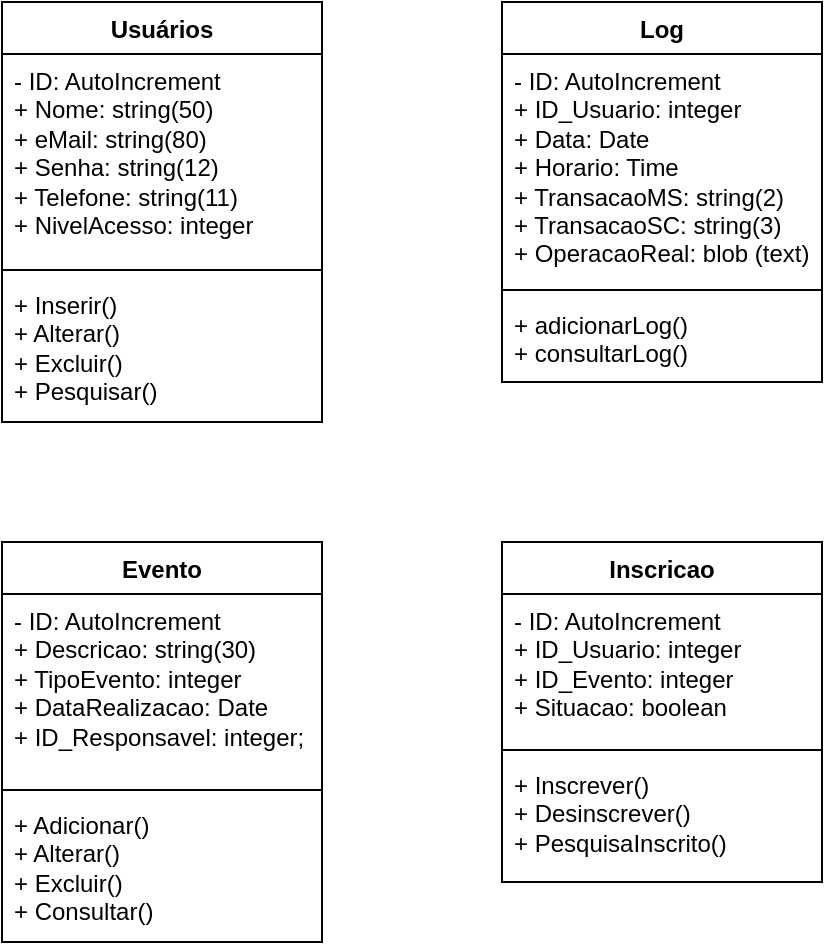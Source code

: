 <mxfile version="21.7.2" type="github">
  <diagram name="Página-1" id="pJbu8q1TlLxp4YdaZxUQ">
    <mxGraphModel dx="880" dy="432" grid="1" gridSize="10" guides="1" tooltips="1" connect="1" arrows="1" fold="1" page="1" pageScale="1" pageWidth="827" pageHeight="1169" math="0" shadow="0">
      <root>
        <mxCell id="0" />
        <mxCell id="1" parent="0" />
        <mxCell id="QZJBtZwxcG97d1Zqsxdi-1" value="Usuários" style="swimlane;fontStyle=1;align=center;verticalAlign=top;childLayout=stackLayout;horizontal=1;startSize=26;horizontalStack=0;resizeParent=1;resizeParentMax=0;resizeLast=0;collapsible=1;marginBottom=0;whiteSpace=wrap;html=1;" vertex="1" parent="1">
          <mxGeometry x="20" y="20" width="160" height="210" as="geometry" />
        </mxCell>
        <mxCell id="QZJBtZwxcG97d1Zqsxdi-2" value="- ID: AutoIncrement&lt;br&gt;+ Nome: string(50)&lt;br&gt;+ eMail: string(80)&lt;br&gt;+ Senha: string(12)&lt;br&gt;+ Telefone: string(11)&lt;br&gt;+ NivelAcesso: integer" style="text;strokeColor=none;fillColor=none;align=left;verticalAlign=top;spacingLeft=4;spacingRight=4;overflow=hidden;rotatable=0;points=[[0,0.5],[1,0.5]];portConstraint=eastwest;whiteSpace=wrap;html=1;" vertex="1" parent="QZJBtZwxcG97d1Zqsxdi-1">
          <mxGeometry y="26" width="160" height="104" as="geometry" />
        </mxCell>
        <mxCell id="QZJBtZwxcG97d1Zqsxdi-3" value="" style="line;strokeWidth=1;fillColor=none;align=left;verticalAlign=middle;spacingTop=-1;spacingLeft=3;spacingRight=3;rotatable=0;labelPosition=right;points=[];portConstraint=eastwest;strokeColor=inherit;" vertex="1" parent="QZJBtZwxcG97d1Zqsxdi-1">
          <mxGeometry y="130" width="160" height="8" as="geometry" />
        </mxCell>
        <mxCell id="QZJBtZwxcG97d1Zqsxdi-4" value="+ Inserir()&lt;br&gt;+ Alterar()&lt;br&gt;+ Excluir()&lt;br&gt;+ Pesquisar()" style="text;strokeColor=none;fillColor=none;align=left;verticalAlign=top;spacingLeft=4;spacingRight=4;overflow=hidden;rotatable=0;points=[[0,0.5],[1,0.5]];portConstraint=eastwest;whiteSpace=wrap;html=1;" vertex="1" parent="QZJBtZwxcG97d1Zqsxdi-1">
          <mxGeometry y="138" width="160" height="72" as="geometry" />
        </mxCell>
        <mxCell id="QZJBtZwxcG97d1Zqsxdi-5" value="Log" style="swimlane;fontStyle=1;align=center;verticalAlign=top;childLayout=stackLayout;horizontal=1;startSize=26;horizontalStack=0;resizeParent=1;resizeParentMax=0;resizeLast=0;collapsible=1;marginBottom=0;whiteSpace=wrap;html=1;" vertex="1" parent="1">
          <mxGeometry x="270" y="20" width="160" height="190" as="geometry" />
        </mxCell>
        <mxCell id="QZJBtZwxcG97d1Zqsxdi-6" value="- ID: AutoIncrement&lt;br&gt;+ ID_Usuario: integer&lt;br&gt;+ Data: Date&lt;br&gt;+ Horario: Time&lt;br&gt;+ TransacaoMS: string(2)&lt;br&gt;+ TransacaoSC: string(3)&lt;br&gt;+ OperacaoReal: blob (text)" style="text;strokeColor=none;fillColor=none;align=left;verticalAlign=top;spacingLeft=4;spacingRight=4;overflow=hidden;rotatable=0;points=[[0,0.5],[1,0.5]];portConstraint=eastwest;whiteSpace=wrap;html=1;" vertex="1" parent="QZJBtZwxcG97d1Zqsxdi-5">
          <mxGeometry y="26" width="160" height="114" as="geometry" />
        </mxCell>
        <mxCell id="QZJBtZwxcG97d1Zqsxdi-7" value="" style="line;strokeWidth=1;fillColor=none;align=left;verticalAlign=middle;spacingTop=-1;spacingLeft=3;spacingRight=3;rotatable=0;labelPosition=right;points=[];portConstraint=eastwest;strokeColor=inherit;" vertex="1" parent="QZJBtZwxcG97d1Zqsxdi-5">
          <mxGeometry y="140" width="160" height="8" as="geometry" />
        </mxCell>
        <mxCell id="QZJBtZwxcG97d1Zqsxdi-8" value="+ adicionarLog()&lt;br&gt;+ consultarLog()" style="text;strokeColor=none;fillColor=none;align=left;verticalAlign=top;spacingLeft=4;spacingRight=4;overflow=hidden;rotatable=0;points=[[0,0.5],[1,0.5]];portConstraint=eastwest;whiteSpace=wrap;html=1;" vertex="1" parent="QZJBtZwxcG97d1Zqsxdi-5">
          <mxGeometry y="148" width="160" height="42" as="geometry" />
        </mxCell>
        <mxCell id="QZJBtZwxcG97d1Zqsxdi-9" value="Evento" style="swimlane;fontStyle=1;align=center;verticalAlign=top;childLayout=stackLayout;horizontal=1;startSize=26;horizontalStack=0;resizeParent=1;resizeParentMax=0;resizeLast=0;collapsible=1;marginBottom=0;whiteSpace=wrap;html=1;" vertex="1" parent="1">
          <mxGeometry x="20" y="290" width="160" height="200" as="geometry" />
        </mxCell>
        <mxCell id="QZJBtZwxcG97d1Zqsxdi-10" value="- ID: AutoIncrement&lt;br&gt;+ Descricao: string(30)&lt;br&gt;+ TipoEvento: integer&lt;br&gt;+ DataRealizacao: Date&lt;br&gt;+ ID_Responsavel: integer;" style="text;strokeColor=none;fillColor=none;align=left;verticalAlign=top;spacingLeft=4;spacingRight=4;overflow=hidden;rotatable=0;points=[[0,0.5],[1,0.5]];portConstraint=eastwest;whiteSpace=wrap;html=1;" vertex="1" parent="QZJBtZwxcG97d1Zqsxdi-9">
          <mxGeometry y="26" width="160" height="94" as="geometry" />
        </mxCell>
        <mxCell id="QZJBtZwxcG97d1Zqsxdi-11" value="" style="line;strokeWidth=1;fillColor=none;align=left;verticalAlign=middle;spacingTop=-1;spacingLeft=3;spacingRight=3;rotatable=0;labelPosition=right;points=[];portConstraint=eastwest;strokeColor=inherit;" vertex="1" parent="QZJBtZwxcG97d1Zqsxdi-9">
          <mxGeometry y="120" width="160" height="8" as="geometry" />
        </mxCell>
        <mxCell id="QZJBtZwxcG97d1Zqsxdi-12" value="+ Adicionar()&lt;br&gt;+ Alterar()&lt;br&gt;+ Excluir()&lt;br&gt;+ Consultar()" style="text;strokeColor=none;fillColor=none;align=left;verticalAlign=top;spacingLeft=4;spacingRight=4;overflow=hidden;rotatable=0;points=[[0,0.5],[1,0.5]];portConstraint=eastwest;whiteSpace=wrap;html=1;" vertex="1" parent="QZJBtZwxcG97d1Zqsxdi-9">
          <mxGeometry y="128" width="160" height="72" as="geometry" />
        </mxCell>
        <mxCell id="QZJBtZwxcG97d1Zqsxdi-13" value="Inscricao" style="swimlane;fontStyle=1;align=center;verticalAlign=top;childLayout=stackLayout;horizontal=1;startSize=26;horizontalStack=0;resizeParent=1;resizeParentMax=0;resizeLast=0;collapsible=1;marginBottom=0;whiteSpace=wrap;html=1;" vertex="1" parent="1">
          <mxGeometry x="270" y="290" width="160" height="170" as="geometry" />
        </mxCell>
        <mxCell id="QZJBtZwxcG97d1Zqsxdi-14" value="- ID: AutoIncrement&lt;br&gt;+ ID_Usuario: integer&lt;br&gt;+ ID_Evento: integer&lt;br&gt;+ Situacao: boolean&lt;br&gt;" style="text;strokeColor=none;fillColor=none;align=left;verticalAlign=top;spacingLeft=4;spacingRight=4;overflow=hidden;rotatable=0;points=[[0,0.5],[1,0.5]];portConstraint=eastwest;whiteSpace=wrap;html=1;" vertex="1" parent="QZJBtZwxcG97d1Zqsxdi-13">
          <mxGeometry y="26" width="160" height="74" as="geometry" />
        </mxCell>
        <mxCell id="QZJBtZwxcG97d1Zqsxdi-15" value="" style="line;strokeWidth=1;fillColor=none;align=left;verticalAlign=middle;spacingTop=-1;spacingLeft=3;spacingRight=3;rotatable=0;labelPosition=right;points=[];portConstraint=eastwest;strokeColor=inherit;" vertex="1" parent="QZJBtZwxcG97d1Zqsxdi-13">
          <mxGeometry y="100" width="160" height="8" as="geometry" />
        </mxCell>
        <mxCell id="QZJBtZwxcG97d1Zqsxdi-16" value="+ Inscrever()&lt;br&gt;+ Desinscrever()&lt;br&gt;+ PesquisaInscrito()" style="text;strokeColor=none;fillColor=none;align=left;verticalAlign=top;spacingLeft=4;spacingRight=4;overflow=hidden;rotatable=0;points=[[0,0.5],[1,0.5]];portConstraint=eastwest;whiteSpace=wrap;html=1;" vertex="1" parent="QZJBtZwxcG97d1Zqsxdi-13">
          <mxGeometry y="108" width="160" height="62" as="geometry" />
        </mxCell>
      </root>
    </mxGraphModel>
  </diagram>
</mxfile>
